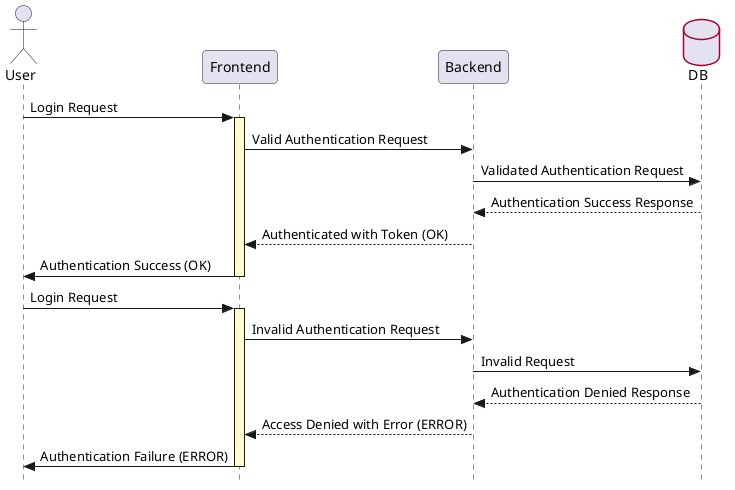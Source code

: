 @startuml

skinparam {
	Style strictuml
	RoundCorner 8
	Sequence {
		LifeLineBackgroundColor #FDFDCD
 
		Stereotype {
			Font {
				Size 11
				Style plain
			}
		}
	}
	DatabaseBorderColor #A80036
}

actor "User" as User
participant "Frontend" as Frontend
participant "Backend" as Backend
database "DB" as Database

User -> Frontend : Login Request
Frontend ++
Frontend -> Backend : Valid Authentication Request
Backend -> Database : Validated Authentication Request
Database --> Backend : Authentication Success Response
Backend --> Frontend: Authenticated with Token (OK)
Frontend -> User : Authentication Success (OK)
Frontend --


User -> Frontend : Login Request
Frontend ++
Frontend -> Backend : Invalid Authentication Request
Backend -> Database : Invalid Request
Database --> Backend : Authentication Denied Response
Backend --> Frontend: Access Denied with Error (ERROR)
Frontend -> User : Authentication Failure (ERROR)
Frontend --

@enduml